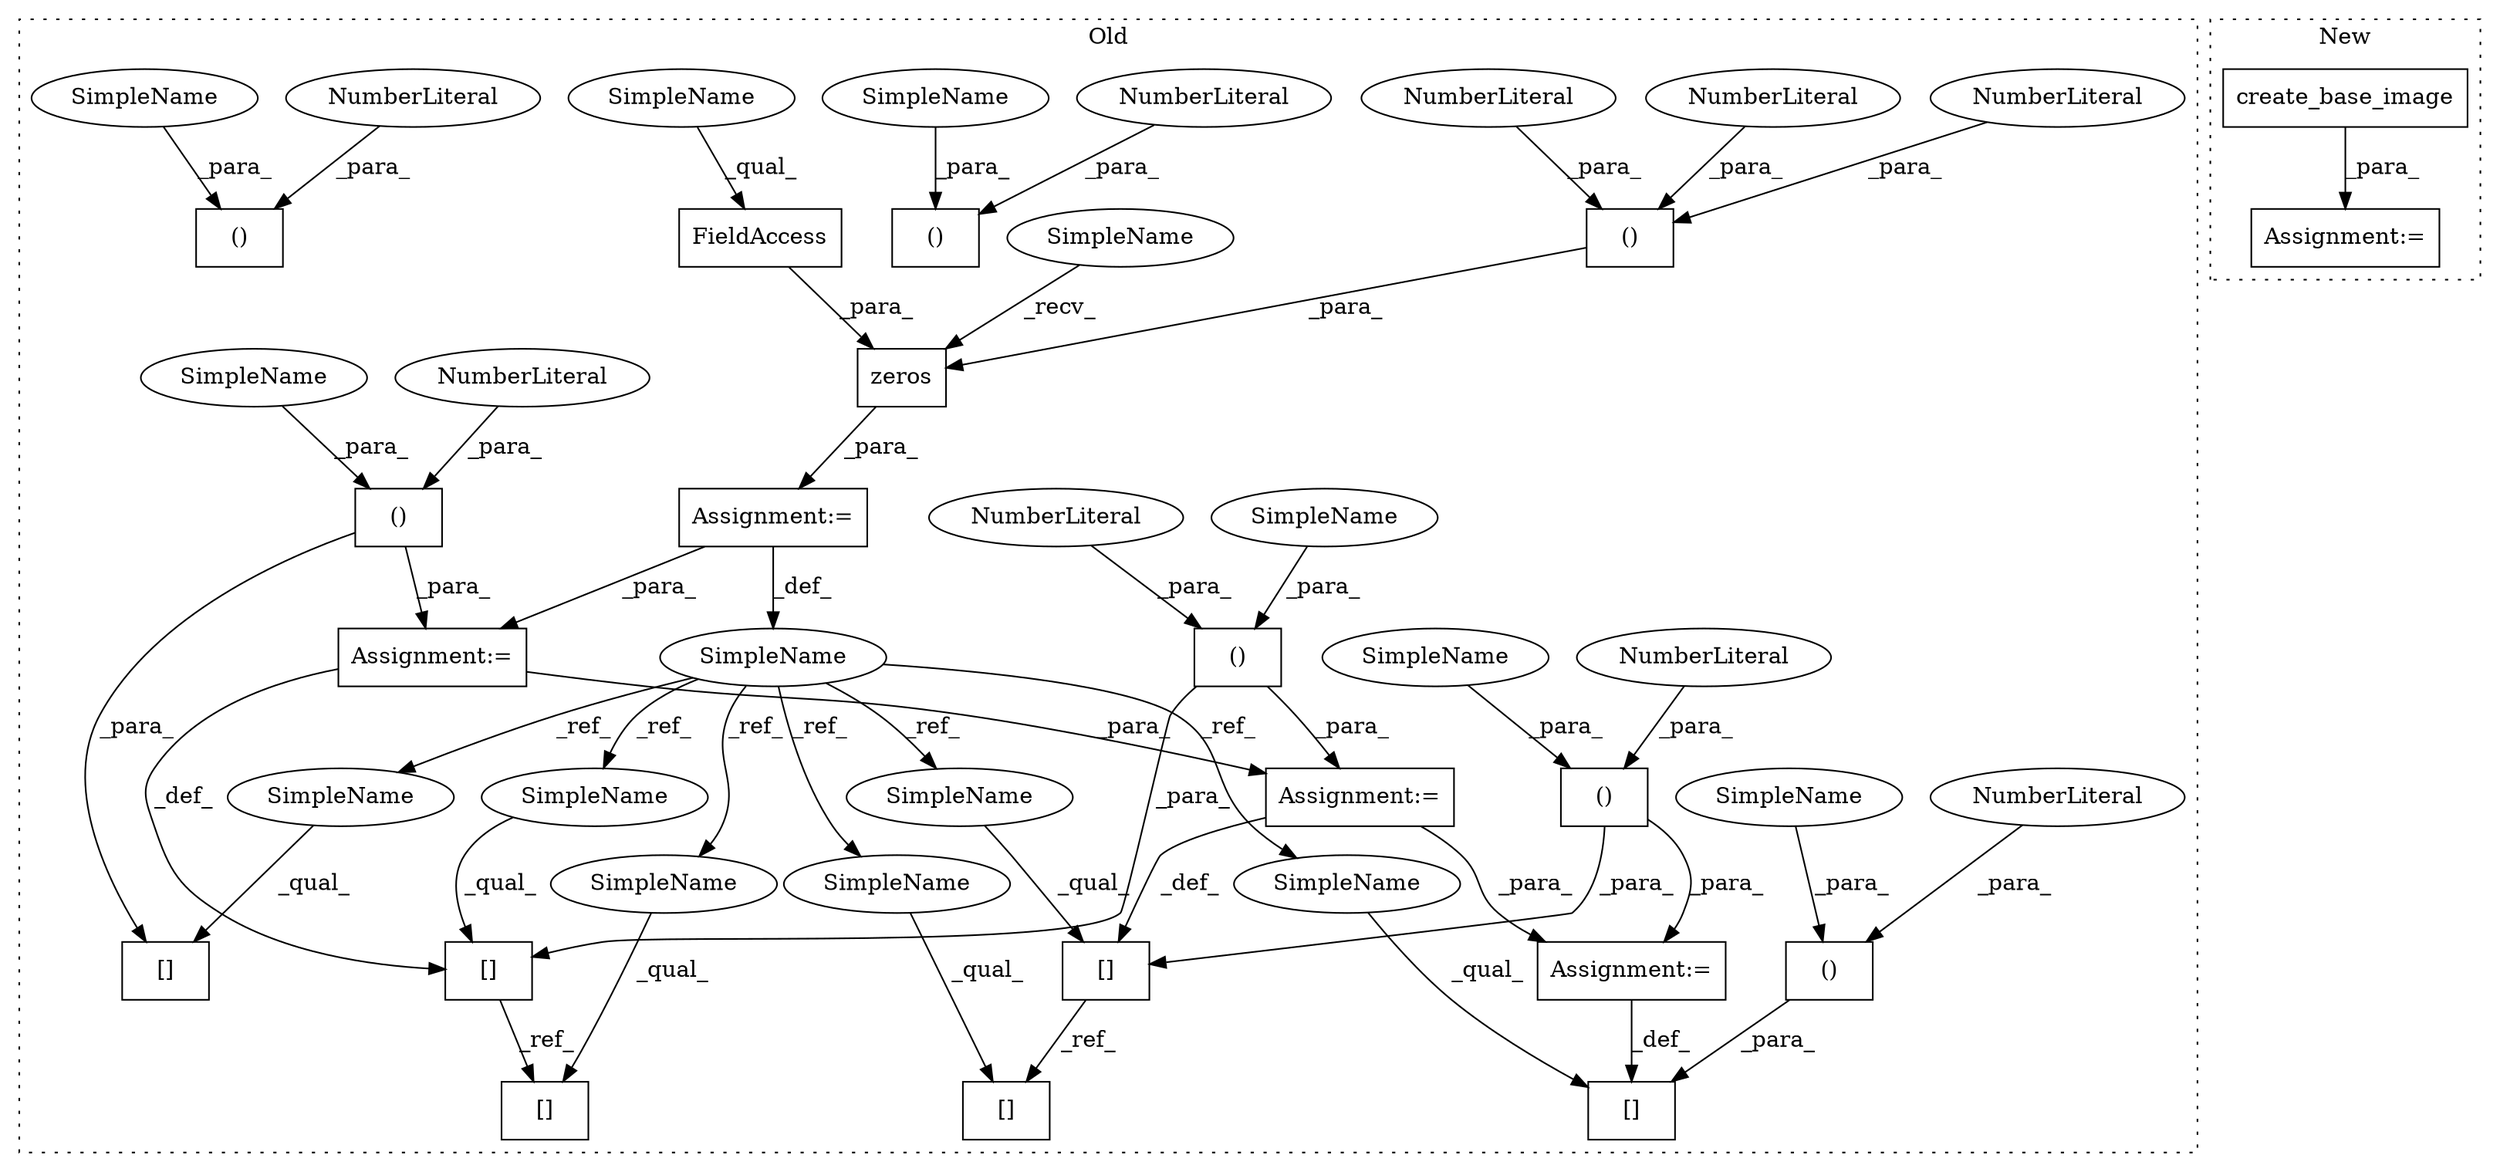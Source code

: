 digraph G {
subgraph cluster0 {
1 [label="zeros" a="32" s="31531,31584" l="11,1" shape="box"];
3 [label="()" a="106" s="31542" l="29" shape="box"];
4 [label="[]" a="2" s="31691,31729" l="14,2" shape="box"];
5 [label="()" a="106" s="31705" l="24" shape="box"];
6 [label="NumberLiteral" a="34" s="31728" l="1" shape="ellipse"];
7 [label="()" a="106" s="31655" l="24" shape="box"];
8 [label="[]" a="2" s="31591,31629" l="14,2" shape="box"];
9 [label="()" a="106" s="31605" l="24" shape="box"];
10 [label="[]" a="2" s="31591,31629" l="14,2" shape="box"];
11 [label="()" a="106" s="31605" l="24" shape="box"];
12 [label="[]" a="2" s="31641,31679" l="14,2" shape="box"];
13 [label="NumberLiteral" a="34" s="31678" l="1" shape="ellipse"];
14 [label="NumberLiteral" a="34" s="31628" l="1" shape="ellipse"];
15 [label="[]" a="2" s="31641,31679" l="14,2" shape="box"];
16 [label="NumberLiteral" a="34" s="31542" l="1" shape="ellipse"];
17 [label="NumberLiteral" a="34" s="31628" l="1" shape="ellipse"];
18 [label="[]" a="2" s="31691,31729" l="14,2" shape="box"];
19 [label="NumberLiteral" a="34" s="31556" l="1" shape="ellipse"];
20 [label="NumberLiteral" a="34" s="31570" l="1" shape="ellipse"];
21 [label="FieldAccess" a="22" s="31573" l="11" shape="box"];
22 [label="SimpleName" a="42" s="31516" l="8" shape="ellipse"];
23 [label="()" a="106" s="31705" l="24" shape="box"];
24 [label="NumberLiteral" a="34" s="31728" l="1" shape="ellipse"];
25 [label="()" a="106" s="31655" l="24" shape="box"];
26 [label="NumberLiteral" a="34" s="31678" l="1" shape="ellipse"];
28 [label="Assignment:=" a="7" s="31681" l="2" shape="box"];
29 [label="Assignment:=" a="7" s="31631" l="2" shape="box"];
30 [label="Assignment:=" a="7" s="31731" l="2" shape="box"];
31 [label="Assignment:=" a="7" s="31524" l="1" shape="box"];
32 [label="SimpleName" a="42" s="31525" l="5" shape="ellipse"];
33 [label="SimpleName" a="42" s="31573" l="5" shape="ellipse"];
34 [label="SimpleName" a="42" s="31605" l="10" shape="ellipse"];
35 [label="SimpleName" a="42" s="31655" l="10" shape="ellipse"];
36 [label="SimpleName" a="42" s="31705" l="10" shape="ellipse"];
37 [label="SimpleName" a="42" s="31705" l="10" shape="ellipse"];
38 [label="SimpleName" a="42" s="31655" l="10" shape="ellipse"];
39 [label="SimpleName" a="42" s="31605" l="10" shape="ellipse"];
40 [label="SimpleName" a="42" s="31641" l="8" shape="ellipse"];
41 [label="SimpleName" a="42" s="31591" l="8" shape="ellipse"];
42 [label="SimpleName" a="42" s="31641" l="8" shape="ellipse"];
43 [label="SimpleName" a="42" s="31691" l="8" shape="ellipse"];
44 [label="SimpleName" a="42" s="31691" l="8" shape="ellipse"];
45 [label="SimpleName" a="42" s="31591" l="8" shape="ellipse"];
label = "Old";
style="dotted";
}
subgraph cluster1 {
2 [label="create_base_image" a="32" s="34904" l="19" shape="box"];
27 [label="Assignment:=" a="7" s="34898" l="1" shape="box"];
label = "New";
style="dotted";
}
1 -> 31 [label="_para_"];
2 -> 27 [label="_para_"];
3 -> 1 [label="_para_"];
5 -> 4 [label="_para_"];
6 -> 5 [label="_para_"];
7 -> 30 [label="_para_"];
7 -> 15 [label="_para_"];
9 -> 29 [label="_para_"];
9 -> 8 [label="_para_"];
10 -> 12 [label="_ref_"];
11 -> 28 [label="_para_"];
11 -> 10 [label="_para_"];
13 -> 7 [label="_para_"];
14 -> 11 [label="_para_"];
15 -> 18 [label="_ref_"];
16 -> 3 [label="_para_"];
17 -> 9 [label="_para_"];
19 -> 3 [label="_para_"];
20 -> 3 [label="_para_"];
21 -> 1 [label="_para_"];
22 -> 40 [label="_ref_"];
22 -> 42 [label="_ref_"];
22 -> 43 [label="_ref_"];
22 -> 41 [label="_ref_"];
22 -> 44 [label="_ref_"];
22 -> 45 [label="_ref_"];
24 -> 23 [label="_para_"];
26 -> 25 [label="_para_"];
28 -> 15 [label="_def_"];
28 -> 30 [label="_para_"];
29 -> 10 [label="_def_"];
29 -> 28 [label="_para_"];
30 -> 4 [label="_def_"];
31 -> 22 [label="_def_"];
31 -> 29 [label="_para_"];
32 -> 1 [label="_recv_"];
33 -> 21 [label="_qual_"];
34 -> 11 [label="_para_"];
35 -> 7 [label="_para_"];
36 -> 5 [label="_para_"];
37 -> 23 [label="_para_"];
38 -> 25 [label="_para_"];
39 -> 9 [label="_para_"];
40 -> 15 [label="_qual_"];
41 -> 10 [label="_qual_"];
42 -> 12 [label="_qual_"];
43 -> 18 [label="_qual_"];
44 -> 4 [label="_qual_"];
45 -> 8 [label="_qual_"];
}